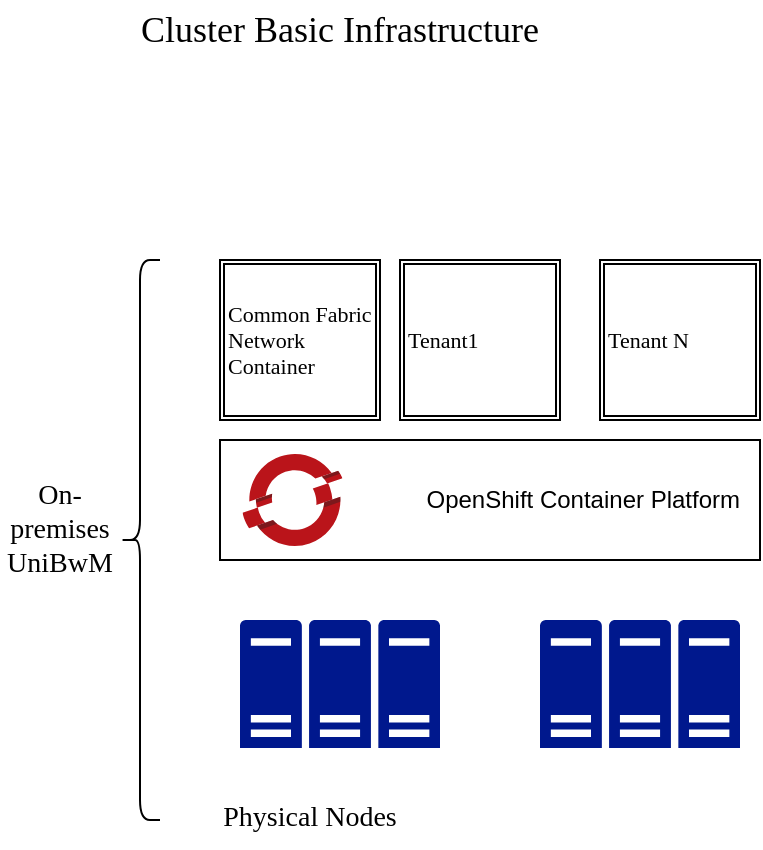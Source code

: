 <mxfile version="15.7.3" type="github">
  <diagram name="Page-1" id="d66fe2ae-3e9f-cf2f-6d29-e24063ad5d60">
    <mxGraphModel dx="1426" dy="826" grid="1" gridSize="10" guides="1" tooltips="1" connect="1" arrows="1" fold="1" page="1" pageScale="1" pageWidth="1169" pageHeight="827" background="none" math="0" shadow="0">
      <root>
        <mxCell id="0" />
        <mxCell id="1" parent="0" />
        <mxCell id="r-5wEKoVIx4eEHZj96Cq-2" value="&lt;font face=&quot;Verdana&quot;&gt;Cluster Basic Infrastructure&lt;/font&gt;" style="text;html=1;strokeColor=none;fillColor=none;align=center;verticalAlign=middle;whiteSpace=wrap;rounded=0;fontSize=18;" vertex="1" parent="1">
          <mxGeometry x="40" y="20" width="280" height="30" as="geometry" />
        </mxCell>
        <mxCell id="r-5wEKoVIx4eEHZj96Cq-5" value="" style="sketch=0;aspect=fixed;pointerEvents=1;shadow=0;dashed=0;html=1;strokeColor=none;labelPosition=center;verticalLabelPosition=bottom;verticalAlign=top;align=center;fillColor=#00188D;shape=mxgraph.mscae.enterprise.server_farm;fontFamily=Verdana;fontSize=18;" vertex="1" parent="1">
          <mxGeometry x="130" y="330" width="100" height="64" as="geometry" />
        </mxCell>
        <mxCell id="r-5wEKoVIx4eEHZj96Cq-6" value="Physical Nodes" style="text;html=1;strokeColor=none;fillColor=none;align=center;verticalAlign=middle;whiteSpace=wrap;rounded=0;fontFamily=Verdana;fontSize=14;" vertex="1" parent="1">
          <mxGeometry x="90" y="414" width="150" height="30" as="geometry" />
        </mxCell>
        <mxCell id="r-5wEKoVIx4eEHZj96Cq-8" value="" style="shape=curlyBracket;whiteSpace=wrap;html=1;rounded=1;fontFamily=Verdana;fontSize=14;align=right;" vertex="1" parent="1">
          <mxGeometry x="70" y="150" width="20" height="280" as="geometry" />
        </mxCell>
        <mxCell id="r-5wEKoVIx4eEHZj96Cq-9" value="On-premises&lt;br&gt;UniBwM" style="text;html=1;strokeColor=none;fillColor=none;align=center;verticalAlign=middle;whiteSpace=wrap;rounded=0;fontFamily=Verdana;fontSize=14;" vertex="1" parent="1">
          <mxGeometry x="10" y="270" width="60" height="30" as="geometry" />
        </mxCell>
        <mxCell id="r-5wEKoVIx4eEHZj96Cq-10" value="" style="shape=image;html=1;verticalAlign=top;verticalLabelPosition=bottom;labelBackgroundColor=#ffffff;imageAspect=0;aspect=fixed;image=https://cdn2.iconfinder.com/data/icons/flags_gosquared/64/Germany_flat.png;fontFamily=Verdana;fontSize=14;" vertex="1" parent="1">
          <mxGeometry x="25" y="310" width="30" height="30" as="geometry" />
        </mxCell>
        <mxCell id="r-5wEKoVIx4eEHZj96Cq-11" value="" style="group" vertex="1" connectable="0" parent="1">
          <mxGeometry x="120" y="240" width="270" height="60" as="geometry" />
        </mxCell>
        <mxCell id="r-5wEKoVIx4eEHZj96Cq-1" value="OpenShift Container Platform" style="rounded=0;whiteSpace=wrap;html=1;align=right;spacingRight=8;" vertex="1" parent="r-5wEKoVIx4eEHZj96Cq-11">
          <mxGeometry width="270" height="60" as="geometry" />
        </mxCell>
        <mxCell id="r-5wEKoVIx4eEHZj96Cq-4" value="" style="sketch=0;aspect=fixed;html=1;points=[];align=center;image;fontSize=12;image=img/lib/mscae/OpenShift.svg;fontFamily=Verdana;" vertex="1" parent="r-5wEKoVIx4eEHZj96Cq-11">
          <mxGeometry x="11.25" y="7" width="50" height="46" as="geometry" />
        </mxCell>
        <mxCell id="r-5wEKoVIx4eEHZj96Cq-12" value="" style="sketch=0;aspect=fixed;pointerEvents=1;shadow=0;dashed=0;html=1;strokeColor=none;labelPosition=center;verticalLabelPosition=bottom;verticalAlign=top;align=center;fillColor=#00188D;shape=mxgraph.mscae.enterprise.server_farm;fontFamily=Verdana;fontSize=18;" vertex="1" parent="1">
          <mxGeometry x="280" y="330" width="100" height="64" as="geometry" />
        </mxCell>
        <mxCell id="r-5wEKoVIx4eEHZj96Cq-14" value="Common Fabric Network Container" style="shape=ext;double=1;whiteSpace=wrap;html=1;aspect=fixed;fontFamily=Verdana;fontSize=11;align=left;" vertex="1" parent="1">
          <mxGeometry x="120" y="150" width="80" height="80" as="geometry" />
        </mxCell>
        <mxCell id="r-5wEKoVIx4eEHZj96Cq-15" value="Tenant1" style="shape=ext;double=1;whiteSpace=wrap;html=1;aspect=fixed;fontFamily=Verdana;fontSize=11;align=left;" vertex="1" parent="1">
          <mxGeometry x="210" y="150" width="80" height="80" as="geometry" />
        </mxCell>
        <mxCell id="r-5wEKoVIx4eEHZj96Cq-16" value="Tenant N" style="shape=ext;double=1;whiteSpace=wrap;html=1;aspect=fixed;fontFamily=Verdana;fontSize=11;align=left;" vertex="1" parent="1">
          <mxGeometry x="310" y="150" width="80" height="80" as="geometry" />
        </mxCell>
      </root>
    </mxGraphModel>
  </diagram>
</mxfile>
